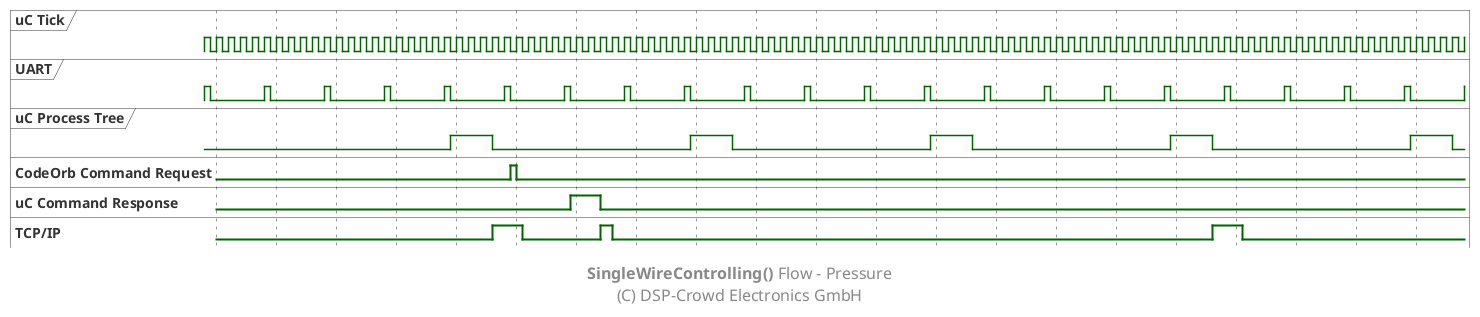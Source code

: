 
@startuml

' skinparam linetype polyline

scale 10 as 60 pixels
skinparam FooterFontSize 16

hide time-axis

clock "uC Tick" as clkTick with period 2 pulse 1
clock "UART" as clkWire with period 10 pulse 1
clock "uC Process Tree" as clkUc with period 40 pulse 7 offset 41

binary "CodeOrb Command Request" as sCmd
binary "uC Command Response" as sResp
binary "TCP/IP" as sTcp

@48
sTcp is 1

@+5
sTcp is 0

@51
sCmd is 1

@+1
sCmd is 0

@61
sResp is 1

@+5
sResp is 0
sTcp is 1

@+2
sTcp is 0

@168
sTcp is 1

@+5
sTcp is 0

@200

footer **SingleWireControlling()** Flow - Pressure\n(C) DSP-Crowd Electronics GmbH

@enduml

